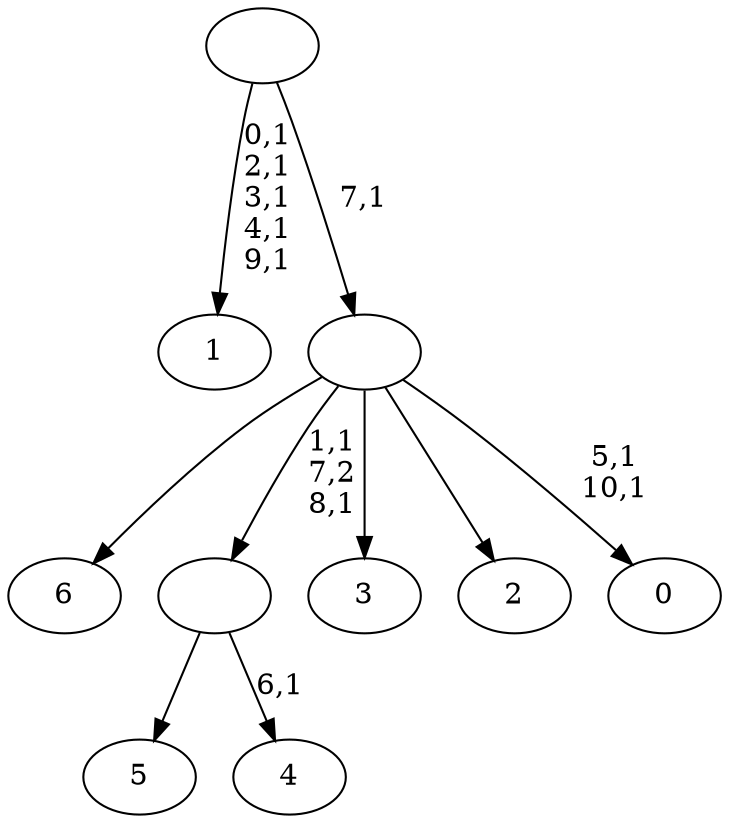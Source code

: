 digraph T {
	18 [label="6"]
	17 [label="5"]
	16 [label="4"]
	14 [label=""]
	12 [label="3"]
	11 [label="2"]
	10 [label="1"]
	4 [label="0"]
	1 [label=""]
	0 [label=""]
	14 -> 16 [label="6,1"]
	14 -> 17 [label=""]
	1 -> 4 [label="5,1\n10,1"]
	1 -> 14 [label="1,1\n7,2\n8,1"]
	1 -> 18 [label=""]
	1 -> 12 [label=""]
	1 -> 11 [label=""]
	0 -> 10 [label="0,1\n2,1\n3,1\n4,1\n9,1"]
	0 -> 1 [label="7,1"]
}
